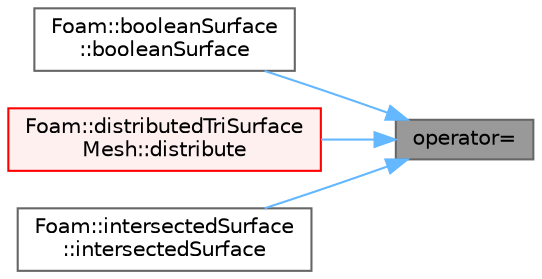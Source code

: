 digraph "operator="
{
 // LATEX_PDF_SIZE
  bgcolor="transparent";
  edge [fontname=Helvetica,fontsize=10,labelfontname=Helvetica,labelfontsize=10];
  node [fontname=Helvetica,fontsize=10,shape=box,height=0.2,width=0.4];
  rankdir="RL";
  Node1 [id="Node000001",label="operator=",height=0.2,width=0.4,color="gray40", fillcolor="grey60", style="filled", fontcolor="black",tooltip=" "];
  Node1 -> Node2 [id="edge1_Node000001_Node000002",dir="back",color="steelblue1",style="solid",tooltip=" "];
  Node2 [id="Node000002",label="Foam::booleanSurface\l::booleanSurface",height=0.2,width=0.4,color="grey40", fillcolor="white", style="filled",URL="$classFoam_1_1booleanSurface.html#af9badecab2d5cf9894182caa82611921",tooltip=" "];
  Node1 -> Node3 [id="edge2_Node000001_Node000003",dir="back",color="steelblue1",style="solid",tooltip=" "];
  Node3 [id="Node000003",label="Foam::distributedTriSurface\lMesh::distribute",height=0.2,width=0.4,color="red", fillcolor="#FFF0F0", style="filled",URL="$classFoam_1_1distributedTriSurfaceMesh.html#a30b981a389a43e4853d4dec45e4e5edb",tooltip=" "];
  Node1 -> Node6 [id="edge3_Node000001_Node000006",dir="back",color="steelblue1",style="solid",tooltip=" "];
  Node6 [id="Node000006",label="Foam::intersectedSurface\l::intersectedSurface",height=0.2,width=0.4,color="grey40", fillcolor="white", style="filled",URL="$classFoam_1_1intersectedSurface.html#a6e95ab0cf81f4521899580c0caaaf6e7",tooltip=" "];
}
